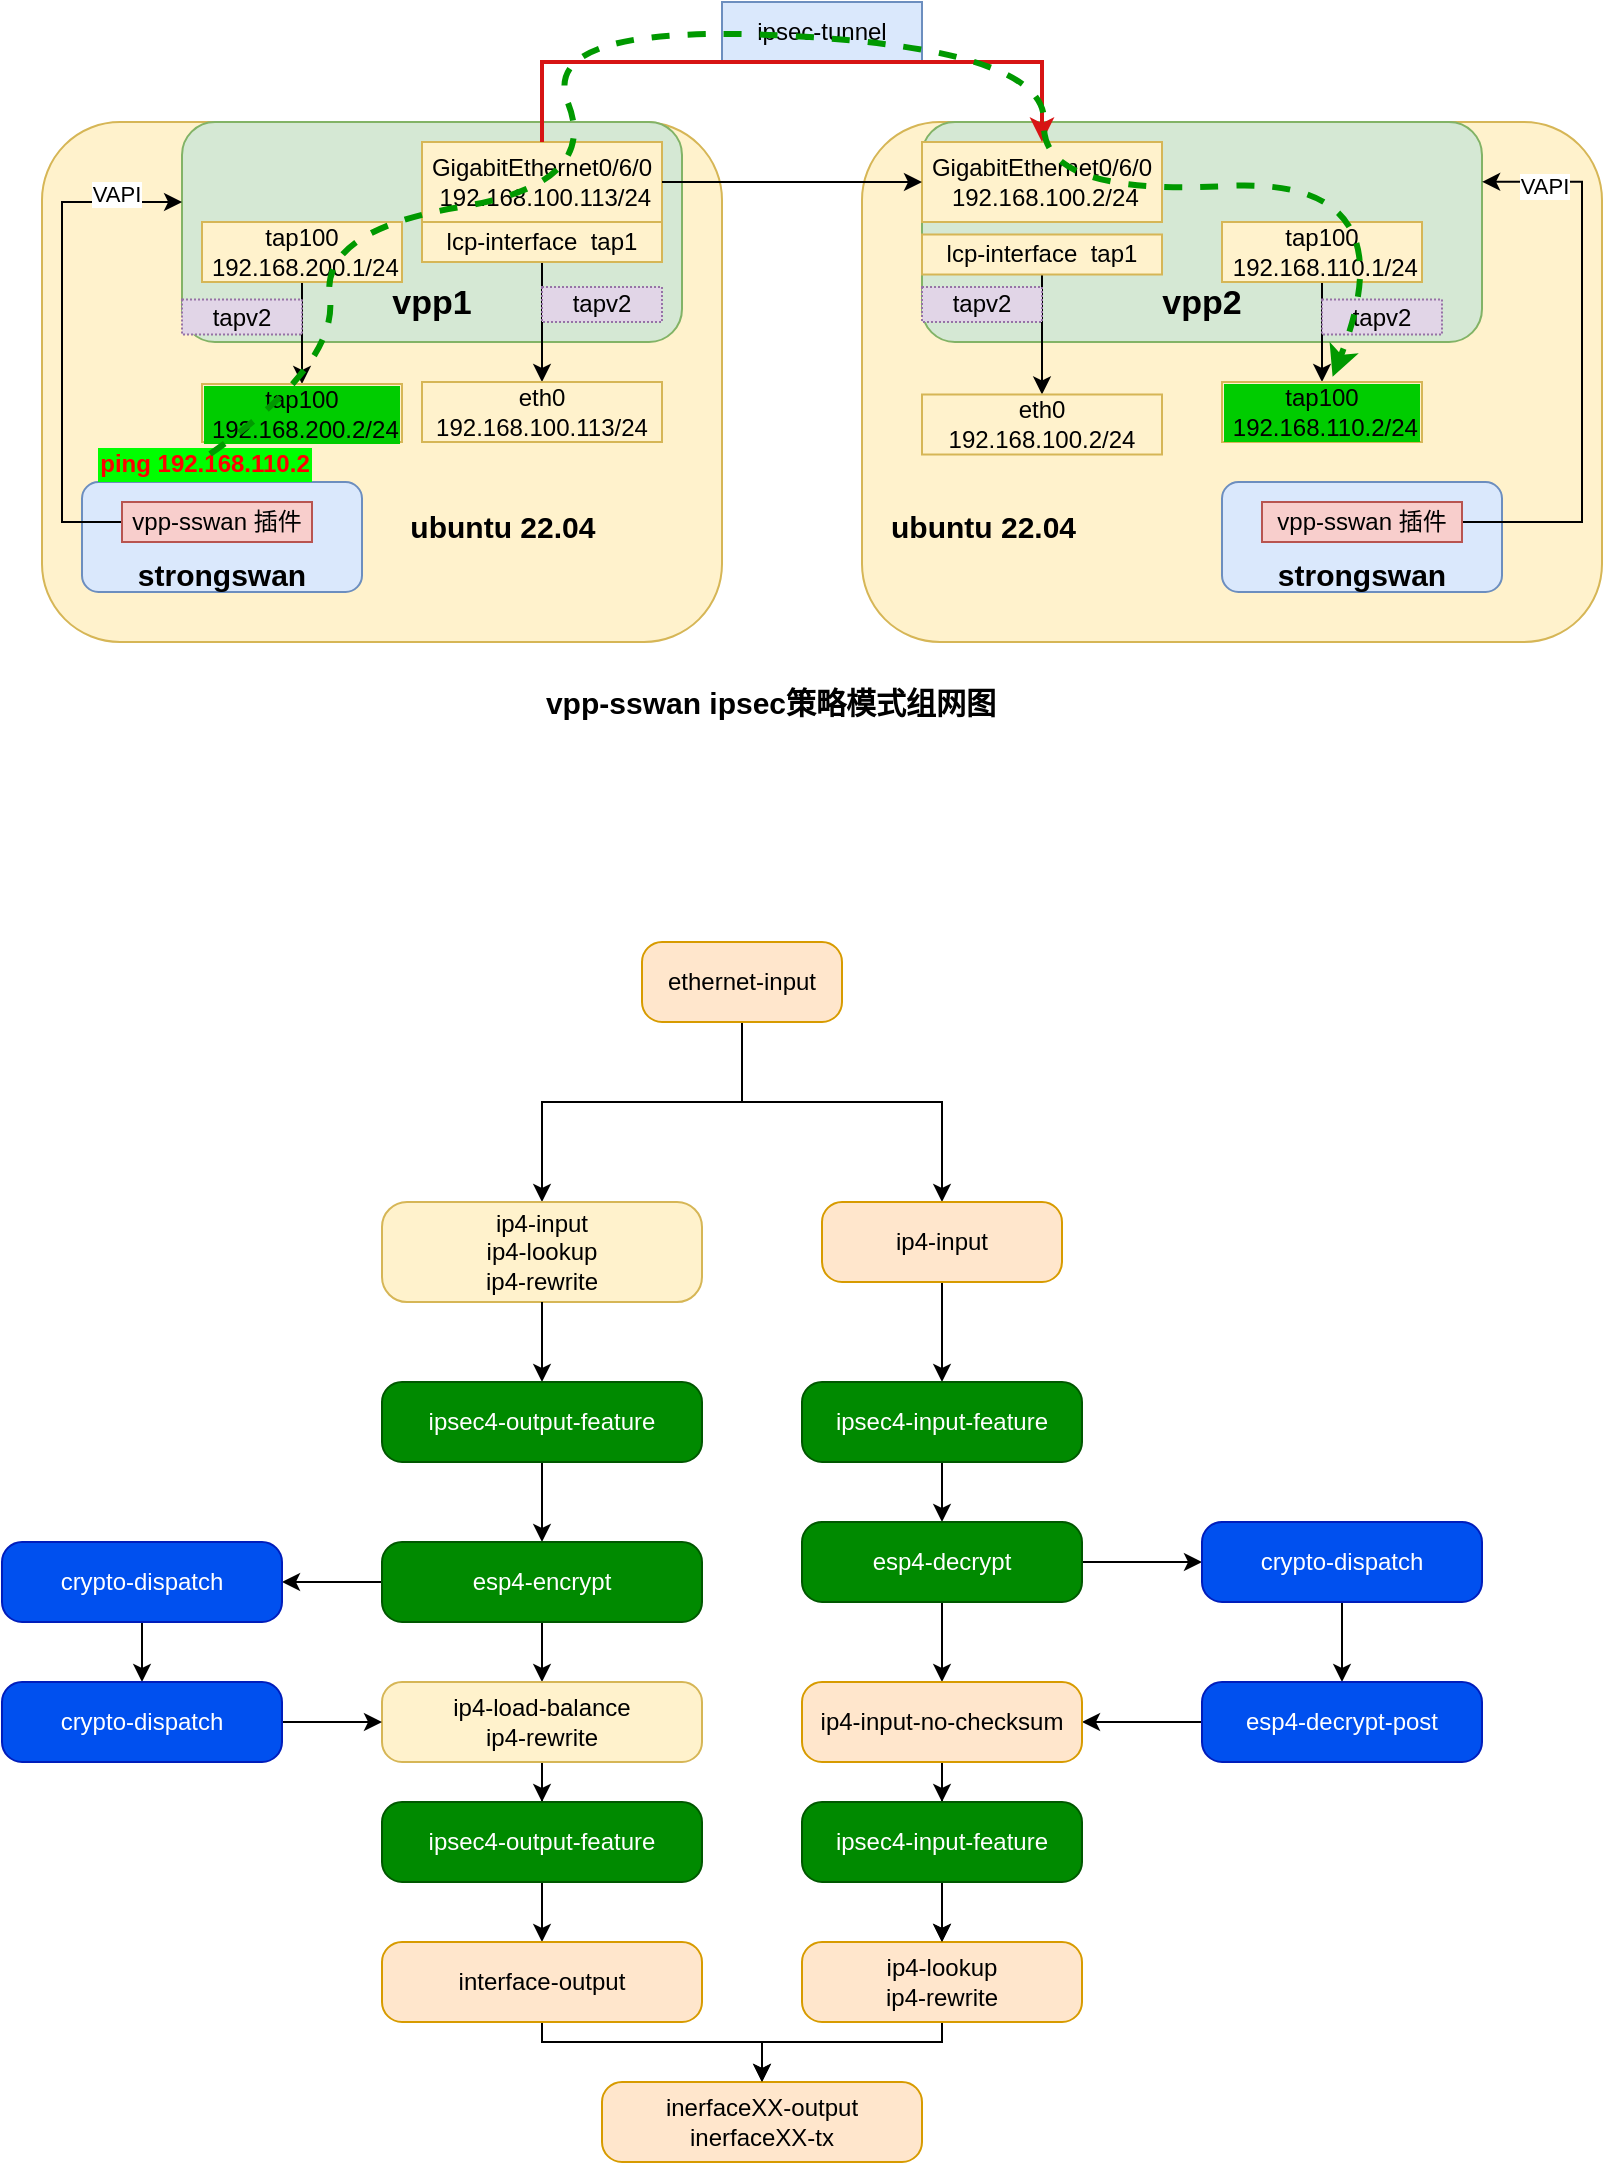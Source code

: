 <mxfile version="22.1.11" type="github">
  <diagram name="第 1 页" id="NZlMmKt4PmIUYlCAHn9F">
    <mxGraphModel dx="1134" dy="600" grid="1" gridSize="10" guides="0" tooltips="1" connect="1" arrows="1" fold="1" page="1" pageScale="1" pageWidth="827" pageHeight="1169" math="0" shadow="0">
      <root>
        <mxCell id="0" />
        <mxCell id="1" parent="0" />
        <mxCell id="e4khdFZhtzmp9zucxFwM-1" value="&lt;font style=&quot;font-size: 15px;&quot;&gt;&lt;b&gt;&lt;br&gt;&lt;br&gt;&lt;br&gt;&lt;br&gt;&lt;br&gt;&lt;br&gt;&lt;br&gt;&lt;br&gt;&amp;nbsp; &amp;nbsp; &amp;nbsp; &amp;nbsp; &amp;nbsp; &amp;nbsp; &amp;nbsp; &amp;nbsp; &amp;nbsp; &amp;nbsp; &amp;nbsp; &amp;nbsp; &amp;nbsp; &amp;nbsp; &amp;nbsp;ubuntu 22.04&lt;br&gt;&lt;/b&gt;&lt;/font&gt;" style="rounded=1;whiteSpace=wrap;html=1;fillColor=#fff2cc;strokeColor=#d6b656;" parent="1" vertex="1">
          <mxGeometry x="40" y="110" width="340" height="260" as="geometry" />
        </mxCell>
        <mxCell id="e4khdFZhtzmp9zucxFwM-2" value="&lt;font style=&quot;&quot;&gt;&lt;br&gt;&lt;br&gt;&lt;br&gt;&lt;br&gt;&lt;br&gt;&lt;font style=&quot;font-size: 17px;&quot;&gt;&lt;b&gt;vpp1&lt;/b&gt;&lt;/font&gt;&lt;/font&gt;" style="rounded=1;whiteSpace=wrap;html=1;fillColor=#d5e8d4;strokeColor=#82b366;" parent="1" vertex="1">
          <mxGeometry x="110" y="110" width="250" height="110" as="geometry" />
        </mxCell>
        <mxCell id="e4khdFZhtzmp9zucxFwM-3" value="&lt;b style=&quot;font-size: 15px;&quot;&gt;&lt;br&gt;&lt;br&gt;strongswan&lt;/b&gt;" style="rounded=1;whiteSpace=wrap;html=1;fillColor=#dae8fc;strokeColor=#6c8ebf;" parent="1" vertex="1">
          <mxGeometry x="60" y="290" width="140" height="55" as="geometry" />
        </mxCell>
        <mxCell id="e4khdFZhtzmp9zucxFwM-9" value="&lt;div&gt;GigabitEthernet0/6/0 &lt;span style=&quot;background-color: initial;&quot;&gt;&amp;nbsp;192.168.100.113/24&lt;/span&gt;&lt;/div&gt;" style="text;html=1;strokeColor=#d6b656;fillColor=#fff2cc;align=center;verticalAlign=middle;whiteSpace=wrap;rounded=0;" parent="1" vertex="1">
          <mxGeometry x="230" y="120" width="120" height="40" as="geometry" />
        </mxCell>
        <mxCell id="e4khdFZhtzmp9zucxFwM-12" value="" style="edgeStyle=orthogonalEdgeStyle;rounded=0;orthogonalLoop=1;jettySize=auto;html=1;" parent="1" source="e4khdFZhtzmp9zucxFwM-10" target="e4khdFZhtzmp9zucxFwM-11" edge="1">
          <mxGeometry relative="1" as="geometry" />
        </mxCell>
        <mxCell id="e4khdFZhtzmp9zucxFwM-10" value="lcp-interface&amp;nbsp; tap1" style="text;html=1;strokeColor=#d6b656;fillColor=#fff2cc;align=center;verticalAlign=middle;whiteSpace=wrap;rounded=0;" parent="1" vertex="1">
          <mxGeometry x="230" y="160" width="120" height="20" as="geometry" />
        </mxCell>
        <mxCell id="e4khdFZhtzmp9zucxFwM-11" value="eth0&lt;br&gt;192.168.100.113/24" style="text;html=1;strokeColor=#d6b656;fillColor=#fff2cc;align=center;verticalAlign=middle;whiteSpace=wrap;rounded=0;" parent="1" vertex="1">
          <mxGeometry x="230" y="240" width="120" height="30" as="geometry" />
        </mxCell>
        <mxCell id="e4khdFZhtzmp9zucxFwM-13" value="tapv2" style="text;html=1;strokeColor=#9673a6;fillColor=#e1d5e7;align=center;verticalAlign=middle;whiteSpace=wrap;rounded=0;dashed=1;dashPattern=1 1;" parent="1" vertex="1">
          <mxGeometry x="290" y="192.5" width="60" height="17.5" as="geometry" />
        </mxCell>
        <mxCell id="e4khdFZhtzmp9zucxFwM-18" value="" style="edgeStyle=orthogonalEdgeStyle;rounded=0;orthogonalLoop=1;jettySize=auto;html=1;" parent="1" source="e4khdFZhtzmp9zucxFwM-14" target="e4khdFZhtzmp9zucxFwM-17" edge="1">
          <mxGeometry relative="1" as="geometry" />
        </mxCell>
        <mxCell id="e4khdFZhtzmp9zucxFwM-14" value="&lt;div&gt;tap100 &lt;span style=&quot;background-color: initial;&quot;&gt;&amp;nbsp;192.168.200.1/24&lt;/span&gt;&lt;/div&gt;" style="text;html=1;strokeColor=#d6b656;fillColor=#fff2cc;align=center;verticalAlign=middle;whiteSpace=wrap;rounded=0;" parent="1" vertex="1">
          <mxGeometry x="120" y="160" width="100" height="30" as="geometry" />
        </mxCell>
        <mxCell id="e4khdFZhtzmp9zucxFwM-17" value="&lt;div&gt;tap100 &lt;span style=&quot;&quot;&gt;&amp;nbsp;192.168.200.2/24&lt;/span&gt;&lt;/div&gt;" style="text;html=1;strokeColor=#d6b656;fillColor=#fff2cc;align=center;verticalAlign=middle;whiteSpace=wrap;rounded=0;labelBackgroundColor=#00CC00;" parent="1" vertex="1">
          <mxGeometry x="120" y="241" width="100" height="29" as="geometry" />
        </mxCell>
        <mxCell id="e4khdFZhtzmp9zucxFwM-19" value="tapv2" style="text;html=1;strokeColor=#9673a6;fillColor=#e1d5e7;align=center;verticalAlign=middle;whiteSpace=wrap;rounded=0;dashed=1;dashPattern=1 1;" parent="1" vertex="1">
          <mxGeometry x="110" y="198.75" width="60" height="17.5" as="geometry" />
        </mxCell>
        <mxCell id="e4khdFZhtzmp9zucxFwM-22" style="edgeStyle=orthogonalEdgeStyle;rounded=0;orthogonalLoop=1;jettySize=auto;html=1;exitX=0;exitY=0.5;exitDx=0;exitDy=0;entryX=0.206;entryY=0.154;entryDx=0;entryDy=0;entryPerimeter=0;" parent="1" source="e4khdFZhtzmp9zucxFwM-20" target="e4khdFZhtzmp9zucxFwM-1" edge="1">
          <mxGeometry relative="1" as="geometry">
            <Array as="points">
              <mxPoint x="50" y="310" />
              <mxPoint x="50" y="150" />
            </Array>
          </mxGeometry>
        </mxCell>
        <mxCell id="e4khdFZhtzmp9zucxFwM-23" value="VAPI" style="edgeLabel;html=1;align=center;verticalAlign=middle;resizable=0;points=[];" parent="e4khdFZhtzmp9zucxFwM-22" vertex="1" connectable="0">
          <mxGeometry x="0.73" y="4" relative="1" as="geometry">
            <mxPoint as="offset" />
          </mxGeometry>
        </mxCell>
        <mxCell id="e4khdFZhtzmp9zucxFwM-20" value="vpp-sswan 插件" style="text;html=1;strokeColor=#b85450;fillColor=#f8cecc;align=center;verticalAlign=middle;whiteSpace=wrap;rounded=0;" parent="1" vertex="1">
          <mxGeometry x="80" y="300" width="95" height="20" as="geometry" />
        </mxCell>
        <mxCell id="e4khdFZhtzmp9zucxFwM-24" value="&lt;font style=&quot;font-size: 15px;&quot;&gt;&lt;b&gt;&lt;br&gt;&lt;br&gt;&lt;br&gt;&lt;br&gt;&lt;br&gt;&lt;br&gt;&lt;br&gt;&lt;div style=&quot;&quot;&gt;&lt;b style=&quot;background-color: initial;&quot;&gt;&lt;br&gt;&lt;/b&gt;&lt;/div&gt;&lt;div style=&quot;&quot;&gt;&lt;b style=&quot;background-color: initial;&quot;&gt;&amp;nbsp; &amp;nbsp;ubuntu 22.04&lt;/b&gt;&lt;/div&gt;&lt;/b&gt;&lt;/font&gt;" style="rounded=1;whiteSpace=wrap;html=1;fillColor=#fff2cc;strokeColor=#d6b656;align=left;" parent="1" vertex="1">
          <mxGeometry x="450" y="110" width="370" height="260" as="geometry" />
        </mxCell>
        <mxCell id="e4khdFZhtzmp9zucxFwM-25" value="&lt;font style=&quot;&quot;&gt;&lt;br&gt;&lt;br&gt;&lt;br&gt;&lt;br&gt;&lt;br&gt;&lt;font style=&quot;font-size: 17px;&quot;&gt;&lt;b&gt;vpp2&lt;/b&gt;&lt;/font&gt;&lt;/font&gt;" style="rounded=1;whiteSpace=wrap;html=1;fillColor=#d5e8d4;strokeColor=#82b366;" parent="1" vertex="1">
          <mxGeometry x="480" y="110" width="280" height="110" as="geometry" />
        </mxCell>
        <mxCell id="e4khdFZhtzmp9zucxFwM-26" value="&lt;b style=&quot;font-size: 15px;&quot;&gt;&lt;br&gt;&lt;br&gt;strongswan&lt;/b&gt;" style="rounded=1;whiteSpace=wrap;html=1;fillColor=#dae8fc;strokeColor=#6c8ebf;" parent="1" vertex="1">
          <mxGeometry x="630" y="290" width="140" height="55" as="geometry" />
        </mxCell>
        <mxCell id="e4khdFZhtzmp9zucxFwM-27" value="&lt;div&gt;GigabitEthernet0/6/0 &lt;span style=&quot;background-color: initial;&quot;&gt;&amp;nbsp;192.168.100.2/24&lt;/span&gt;&lt;/div&gt;" style="text;html=1;strokeColor=#d6b656;fillColor=#fff2cc;align=center;verticalAlign=middle;whiteSpace=wrap;rounded=0;" parent="1" vertex="1">
          <mxGeometry x="480" y="120" width="120" height="40" as="geometry" />
        </mxCell>
        <mxCell id="e4khdFZhtzmp9zucxFwM-28" value="" style="edgeStyle=orthogonalEdgeStyle;rounded=0;orthogonalLoop=1;jettySize=auto;html=1;" parent="1" source="e4khdFZhtzmp9zucxFwM-29" target="e4khdFZhtzmp9zucxFwM-30" edge="1">
          <mxGeometry relative="1" as="geometry" />
        </mxCell>
        <mxCell id="e4khdFZhtzmp9zucxFwM-29" value="lcp-interface&amp;nbsp; tap1" style="text;html=1;strokeColor=#d6b656;fillColor=#fff2cc;align=center;verticalAlign=middle;whiteSpace=wrap;rounded=0;" parent="1" vertex="1">
          <mxGeometry x="480" y="166.25" width="120" height="20" as="geometry" />
        </mxCell>
        <mxCell id="e4khdFZhtzmp9zucxFwM-30" value="eth0&lt;br&gt;192.168.100.2/24" style="text;html=1;strokeColor=#d6b656;fillColor=#fff2cc;align=center;verticalAlign=middle;whiteSpace=wrap;rounded=0;" parent="1" vertex="1">
          <mxGeometry x="480" y="246.25" width="120" height="30" as="geometry" />
        </mxCell>
        <mxCell id="e4khdFZhtzmp9zucxFwM-31" value="tapv2" style="text;html=1;strokeColor=#9673a6;fillColor=#e1d5e7;align=center;verticalAlign=middle;whiteSpace=wrap;rounded=0;dashed=1;dashPattern=1 1;" parent="1" vertex="1">
          <mxGeometry x="480" y="192.5" width="60" height="17.5" as="geometry" />
        </mxCell>
        <mxCell id="e4khdFZhtzmp9zucxFwM-32" value="" style="edgeStyle=orthogonalEdgeStyle;rounded=0;orthogonalLoop=1;jettySize=auto;html=1;" parent="1" source="e4khdFZhtzmp9zucxFwM-33" target="e4khdFZhtzmp9zucxFwM-34" edge="1">
          <mxGeometry relative="1" as="geometry" />
        </mxCell>
        <mxCell id="e4khdFZhtzmp9zucxFwM-33" value="&lt;div&gt;tap100 &lt;span style=&quot;background-color: initial;&quot;&gt;&amp;nbsp;192.168.110.1/24&lt;/span&gt;&lt;/div&gt;" style="text;html=1;strokeColor=#d6b656;fillColor=#fff2cc;align=center;verticalAlign=middle;whiteSpace=wrap;rounded=0;" parent="1" vertex="1">
          <mxGeometry x="630" y="160" width="100" height="30" as="geometry" />
        </mxCell>
        <mxCell id="e4khdFZhtzmp9zucxFwM-34" value="&lt;div&gt;tap100 &lt;span style=&quot;&quot;&gt;&amp;nbsp;192.168.110.2/24&lt;/span&gt;&lt;/div&gt;" style="text;html=1;strokeColor=#d6b656;fillColor=#fff2cc;align=center;verticalAlign=middle;whiteSpace=wrap;rounded=0;labelBackgroundColor=#00CC00;" parent="1" vertex="1">
          <mxGeometry x="630" y="240" width="100" height="30" as="geometry" />
        </mxCell>
        <mxCell id="e4khdFZhtzmp9zucxFwM-35" value="tapv2" style="text;html=1;strokeColor=#9673a6;fillColor=#e1d5e7;align=center;verticalAlign=middle;whiteSpace=wrap;rounded=0;dashed=1;dashPattern=1 1;" parent="1" vertex="1">
          <mxGeometry x="680" y="198.75" width="60" height="17.5" as="geometry" />
        </mxCell>
        <mxCell id="e4khdFZhtzmp9zucxFwM-39" style="edgeStyle=orthogonalEdgeStyle;rounded=0;orthogonalLoop=1;jettySize=auto;html=1;exitX=1;exitY=0.5;exitDx=0;exitDy=0;entryX=0.838;entryY=0.115;entryDx=0;entryDy=0;entryPerimeter=0;" parent="1" source="e4khdFZhtzmp9zucxFwM-38" target="e4khdFZhtzmp9zucxFwM-24" edge="1">
          <mxGeometry relative="1" as="geometry">
            <Array as="points">
              <mxPoint x="810" y="310" />
              <mxPoint x="810" y="140" />
            </Array>
          </mxGeometry>
        </mxCell>
        <mxCell id="e4khdFZhtzmp9zucxFwM-40" value="VAPI" style="edgeLabel;html=1;align=center;verticalAlign=middle;resizable=0;points=[];" parent="e4khdFZhtzmp9zucxFwM-39" vertex="1" connectable="0">
          <mxGeometry x="0.777" y="2" relative="1" as="geometry">
            <mxPoint as="offset" />
          </mxGeometry>
        </mxCell>
        <mxCell id="e4khdFZhtzmp9zucxFwM-38" value="vpp-sswan 插件" style="text;html=1;strokeColor=#b85450;fillColor=#f8cecc;align=center;verticalAlign=middle;whiteSpace=wrap;rounded=0;" parent="1" vertex="1">
          <mxGeometry x="650" y="300" width="100" height="20" as="geometry" />
        </mxCell>
        <mxCell id="e4khdFZhtzmp9zucxFwM-41" style="edgeStyle=orthogonalEdgeStyle;rounded=0;orthogonalLoop=1;jettySize=auto;html=1;exitX=1;exitY=0.5;exitDx=0;exitDy=0;entryX=0;entryY=0.5;entryDx=0;entryDy=0;" parent="1" source="e4khdFZhtzmp9zucxFwM-9" target="e4khdFZhtzmp9zucxFwM-27" edge="1">
          <mxGeometry relative="1" as="geometry" />
        </mxCell>
        <mxCell id="e4khdFZhtzmp9zucxFwM-43" value="ipsec-tunnel" style="text;html=1;strokeColor=#6c8ebf;fillColor=#dae8fc;align=center;verticalAlign=middle;whiteSpace=wrap;rounded=0;" parent="1" vertex="1">
          <mxGeometry x="380" y="50" width="100" height="30" as="geometry" />
        </mxCell>
        <mxCell id="e4khdFZhtzmp9zucxFwM-42" style="edgeStyle=orthogonalEdgeStyle;rounded=0;orthogonalLoop=1;jettySize=auto;html=1;exitX=0.5;exitY=0;exitDx=0;exitDy=0;entryX=0.5;entryY=0;entryDx=0;entryDy=0;strokeWidth=2;strokeColor=#d71414;" parent="1" source="e4khdFZhtzmp9zucxFwM-9" target="e4khdFZhtzmp9zucxFwM-27" edge="1">
          <mxGeometry relative="1" as="geometry">
            <Array as="points">
              <mxPoint x="290" y="80" />
              <mxPoint x="540" y="80" />
            </Array>
          </mxGeometry>
        </mxCell>
        <mxCell id="3LxnoMwm0VU10GQVuCYt-1" value="ping 192.168.110.2" style="text;html=1;strokeColor=none;fillColor=none;align=center;verticalAlign=middle;whiteSpace=wrap;rounded=0;fontColor=#FF0000;fontStyle=1;labelBorderColor=#00FF00;labelBackgroundColor=#00FF00;" parent="1" vertex="1">
          <mxGeometry x="58" y="274" width="127" height="13" as="geometry" />
        </mxCell>
        <mxCell id="3LxnoMwm0VU10GQVuCYt-2" value="" style="curved=1;endArrow=classic;html=1;rounded=0;exitX=0.52;exitY=0.154;exitDx=0;exitDy=0;exitPerimeter=0;entryX=0.553;entryY=-0.089;entryDx=0;entryDy=0;entryPerimeter=0;fontColor=#1919FF;fontStyle=1;fontSize=18;strokeColor=#009900;strokeWidth=3;dashed=1;" parent="1" source="3LxnoMwm0VU10GQVuCYt-1" target="e4khdFZhtzmp9zucxFwM-34" edge="1">
          <mxGeometry width="50" height="50" relative="1" as="geometry">
            <mxPoint x="107.998" y="278.994" as="sourcePoint" />
            <mxPoint x="587.39" y="83" as="targetPoint" />
            <Array as="points">
              <mxPoint x="188.39" y="231" />
              <mxPoint x="179.39" y="164" />
              <mxPoint x="319" y="141" />
              <mxPoint x="287" y="60" />
              <mxPoint x="543" y="74" />
              <mxPoint x="539" y="147" />
              <mxPoint x="725" y="137" />
            </Array>
          </mxGeometry>
        </mxCell>
        <mxCell id="3LxnoMwm0VU10GQVuCYt-3" value="vpp-sswan ipsec策略模式组网图" style="text;html=1;strokeColor=none;fillColor=none;align=center;verticalAlign=middle;whiteSpace=wrap;rounded=0;fontStyle=1;fontSize=15;" parent="1" vertex="1">
          <mxGeometry x="275" y="385" width="259" height="30" as="geometry" />
        </mxCell>
        <mxCell id="dVTy2WxXPgvmFLM2rHkz-28" style="edgeStyle=orthogonalEdgeStyle;rounded=0;orthogonalLoop=1;jettySize=auto;html=1;entryX=0.5;entryY=0;entryDx=0;entryDy=0;" parent="1" source="8uWlX9gr1XOp0DNWGafa-3" target="dVTy2WxXPgvmFLM2rHkz-3" edge="1">
          <mxGeometry relative="1" as="geometry">
            <Array as="points">
              <mxPoint x="390" y="600" />
              <mxPoint x="290" y="600" />
            </Array>
          </mxGeometry>
        </mxCell>
        <mxCell id="dVTy2WxXPgvmFLM2rHkz-29" style="edgeStyle=orthogonalEdgeStyle;rounded=0;orthogonalLoop=1;jettySize=auto;html=1;entryX=0.5;entryY=0;entryDx=0;entryDy=0;" parent="1" source="8uWlX9gr1XOp0DNWGafa-3" target="dVTy2WxXPgvmFLM2rHkz-18" edge="1">
          <mxGeometry relative="1" as="geometry">
            <Array as="points">
              <mxPoint x="390" y="600" />
              <mxPoint x="490" y="600" />
            </Array>
          </mxGeometry>
        </mxCell>
        <mxCell id="8uWlX9gr1XOp0DNWGafa-3" value="ethernet-input" style="rounded=1;whiteSpace=wrap;html=1;movable=1;resizable=1;rotatable=1;deletable=1;editable=1;locked=0;connectable=1;arcSize=25;fillColor=#ffe6cc;strokeColor=#d79b00;" parent="1" vertex="1">
          <mxGeometry x="340" y="520" width="100" height="40" as="geometry" />
        </mxCell>
        <mxCell id="dVTy2WxXPgvmFLM2rHkz-3" value="ip4-input&lt;br&gt;ip4-lookup&lt;br&gt;ip4-rewrite" style="rounded=1;whiteSpace=wrap;html=1;movable=1;resizable=1;rotatable=1;deletable=1;editable=1;locked=0;connectable=1;arcSize=25;fillColor=#fff2cc;strokeColor=#d6b656;" parent="1" vertex="1">
          <mxGeometry x="210" y="650" width="160" height="50" as="geometry" />
        </mxCell>
        <mxCell id="dVTy2WxXPgvmFLM2rHkz-8" value="" style="edgeStyle=orthogonalEdgeStyle;rounded=0;orthogonalLoop=1;jettySize=auto;html=1;exitX=0.5;exitY=1;exitDx=0;exitDy=0;" parent="1" source="dVTy2WxXPgvmFLM2rHkz-3" target="dVTy2WxXPgvmFLM2rHkz-7" edge="1">
          <mxGeometry relative="1" as="geometry">
            <mxPoint x="270" y="740" as="sourcePoint" />
          </mxGeometry>
        </mxCell>
        <mxCell id="dVTy2WxXPgvmFLM2rHkz-10" value="" style="edgeStyle=orthogonalEdgeStyle;rounded=0;orthogonalLoop=1;jettySize=auto;html=1;" parent="1" source="dVTy2WxXPgvmFLM2rHkz-7" target="dVTy2WxXPgvmFLM2rHkz-9" edge="1">
          <mxGeometry relative="1" as="geometry" />
        </mxCell>
        <mxCell id="dVTy2WxXPgvmFLM2rHkz-7" value="ipsec4-output-feature" style="rounded=1;whiteSpace=wrap;html=1;movable=1;resizable=1;rotatable=1;deletable=1;editable=1;locked=0;connectable=1;arcSize=25;fillColor=#008a00;strokeColor=#005700;fontColor=#ffffff;" parent="1" vertex="1">
          <mxGeometry x="210" y="740" width="160" height="40" as="geometry" />
        </mxCell>
        <mxCell id="dVTy2WxXPgvmFLM2rHkz-12" value="" style="edgeStyle=orthogonalEdgeStyle;rounded=0;orthogonalLoop=1;jettySize=auto;html=1;" parent="1" source="dVTy2WxXPgvmFLM2rHkz-9" target="dVTy2WxXPgvmFLM2rHkz-11" edge="1">
          <mxGeometry relative="1" as="geometry" />
        </mxCell>
        <mxCell id="LhkMUcmLDj0Y3JtwuB2V-15" value="" style="edgeStyle=orthogonalEdgeStyle;rounded=0;orthogonalLoop=1;jettySize=auto;html=1;entryX=1;entryY=0.5;entryDx=0;entryDy=0;" parent="1" source="dVTy2WxXPgvmFLM2rHkz-9" target="LhkMUcmLDj0Y3JtwuB2V-14" edge="1">
          <mxGeometry relative="1" as="geometry">
            <mxPoint x="180" y="840" as="targetPoint" />
          </mxGeometry>
        </mxCell>
        <mxCell id="dVTy2WxXPgvmFLM2rHkz-9" value="esp4-encrypt" style="rounded=1;whiteSpace=wrap;html=1;movable=1;resizable=1;rotatable=1;deletable=1;editable=1;locked=0;connectable=1;arcSize=25;fillColor=#008a00;strokeColor=#005700;fontColor=#ffffff;" parent="1" vertex="1">
          <mxGeometry x="210" y="820" width="160" height="40" as="geometry" />
        </mxCell>
        <mxCell id="dVTy2WxXPgvmFLM2rHkz-14" value="" style="edgeStyle=orthogonalEdgeStyle;rounded=0;orthogonalLoop=1;jettySize=auto;html=1;" parent="1" source="dVTy2WxXPgvmFLM2rHkz-11" target="dVTy2WxXPgvmFLM2rHkz-13" edge="1">
          <mxGeometry relative="1" as="geometry" />
        </mxCell>
        <mxCell id="dVTy2WxXPgvmFLM2rHkz-11" value="ip4-load-balance&lt;br&gt;ip4-rewrite" style="rounded=1;whiteSpace=wrap;html=1;movable=1;resizable=1;rotatable=1;deletable=1;editable=1;locked=0;connectable=1;arcSize=25;fillColor=#fff2cc;strokeColor=#d6b656;" parent="1" vertex="1">
          <mxGeometry x="210" y="890" width="160" height="40" as="geometry" />
        </mxCell>
        <mxCell id="dVTy2WxXPgvmFLM2rHkz-16" value="" style="edgeStyle=orthogonalEdgeStyle;rounded=0;orthogonalLoop=1;jettySize=auto;html=1;exitX=0.5;exitY=1;exitDx=0;exitDy=0;" parent="1" source="z7Y6BVsatqQl1avV6flA-1" target="dVTy2WxXPgvmFLM2rHkz-15" edge="1">
          <mxGeometry relative="1" as="geometry">
            <Array as="points">
              <mxPoint x="290" y="1070" />
              <mxPoint x="400" y="1070" />
            </Array>
          </mxGeometry>
        </mxCell>
        <mxCell id="z7Y6BVsatqQl1avV6flA-3" value="" style="edgeStyle=orthogonalEdgeStyle;rounded=0;orthogonalLoop=1;jettySize=auto;html=1;" edge="1" parent="1" source="dVTy2WxXPgvmFLM2rHkz-13" target="z7Y6BVsatqQl1avV6flA-1">
          <mxGeometry relative="1" as="geometry" />
        </mxCell>
        <mxCell id="dVTy2WxXPgvmFLM2rHkz-13" value="ipsec4-output-feature" style="rounded=1;whiteSpace=wrap;html=1;movable=1;resizable=1;rotatable=1;deletable=1;editable=1;locked=0;connectable=1;arcSize=25;fillColor=#008a00;strokeColor=#005700;fontColor=#ffffff;" parent="1" vertex="1">
          <mxGeometry x="210" y="950" width="160" height="40" as="geometry" />
        </mxCell>
        <mxCell id="dVTy2WxXPgvmFLM2rHkz-15" value="inerfaceXX-output&lt;br&gt;inerfaceXX-tx" style="rounded=1;whiteSpace=wrap;html=1;movable=1;resizable=1;rotatable=1;deletable=1;editable=1;locked=0;connectable=1;arcSize=25;fillColor=#ffe6cc;strokeColor=#d79b00;" parent="1" vertex="1">
          <mxGeometry x="320" y="1090" width="160" height="40" as="geometry" />
        </mxCell>
        <mxCell id="dVTy2WxXPgvmFLM2rHkz-21" value="" style="edgeStyle=orthogonalEdgeStyle;rounded=0;orthogonalLoop=1;jettySize=auto;html=1;" parent="1" source="dVTy2WxXPgvmFLM2rHkz-18" target="dVTy2WxXPgvmFLM2rHkz-20" edge="1">
          <mxGeometry relative="1" as="geometry" />
        </mxCell>
        <mxCell id="dVTy2WxXPgvmFLM2rHkz-18" value="ip4-input" style="rounded=1;whiteSpace=wrap;html=1;movable=1;resizable=1;rotatable=1;deletable=1;editable=1;locked=0;connectable=1;arcSize=25;fillColor=#ffe6cc;strokeColor=#d79b00;" parent="1" vertex="1">
          <mxGeometry x="430" y="650" width="120" height="40" as="geometry" />
        </mxCell>
        <mxCell id="dVTy2WxXPgvmFLM2rHkz-23" value="" style="edgeStyle=orthogonalEdgeStyle;rounded=0;orthogonalLoop=1;jettySize=auto;html=1;" parent="1" source="dVTy2WxXPgvmFLM2rHkz-20" target="dVTy2WxXPgvmFLM2rHkz-22" edge="1">
          <mxGeometry relative="1" as="geometry" />
        </mxCell>
        <mxCell id="dVTy2WxXPgvmFLM2rHkz-20" value="ipsec4-input-feature" style="rounded=1;whiteSpace=wrap;html=1;movable=1;resizable=1;rotatable=1;deletable=1;editable=1;locked=0;connectable=1;arcSize=25;fillColor=#008a00;strokeColor=#005700;fontColor=#ffffff;" parent="1" vertex="1">
          <mxGeometry x="420" y="740" width="140" height="40" as="geometry" />
        </mxCell>
        <mxCell id="dVTy2WxXPgvmFLM2rHkz-25" value="" style="edgeStyle=orthogonalEdgeStyle;rounded=0;orthogonalLoop=1;jettySize=auto;html=1;exitX=0.5;exitY=1;exitDx=0;exitDy=0;" parent="1" source="LhkMUcmLDj0Y3JtwuB2V-8" target="dVTy2WxXPgvmFLM2rHkz-24" edge="1">
          <mxGeometry relative="1" as="geometry" />
        </mxCell>
        <mxCell id="LhkMUcmLDj0Y3JtwuB2V-3" style="edgeStyle=orthogonalEdgeStyle;rounded=0;orthogonalLoop=1;jettySize=auto;html=1;exitX=1;exitY=0.5;exitDx=0;exitDy=0;entryX=0;entryY=0.5;entryDx=0;entryDy=0;" parent="1" source="dVTy2WxXPgvmFLM2rHkz-22" target="LhkMUcmLDj0Y3JtwuB2V-1" edge="1">
          <mxGeometry relative="1" as="geometry" />
        </mxCell>
        <mxCell id="LhkMUcmLDj0Y3JtwuB2V-7" value="" style="edgeStyle=orthogonalEdgeStyle;rounded=0;orthogonalLoop=1;jettySize=auto;html=1;" parent="1" source="dVTy2WxXPgvmFLM2rHkz-22" target="LhkMUcmLDj0Y3JtwuB2V-6" edge="1">
          <mxGeometry relative="1" as="geometry" />
        </mxCell>
        <mxCell id="dVTy2WxXPgvmFLM2rHkz-22" value="esp4-decrypt" style="rounded=1;whiteSpace=wrap;html=1;movable=1;resizable=1;rotatable=1;deletable=1;editable=1;locked=0;connectable=1;arcSize=25;fillColor=#008a00;strokeColor=#005700;fontColor=#ffffff;" parent="1" vertex="1">
          <mxGeometry x="420" y="810" width="140" height="40" as="geometry" />
        </mxCell>
        <mxCell id="dVTy2WxXPgvmFLM2rHkz-27" value="" style="edgeStyle=orthogonalEdgeStyle;rounded=0;orthogonalLoop=1;jettySize=auto;html=1;exitX=0.5;exitY=1;exitDx=0;exitDy=0;" parent="1" source="dVTy2WxXPgvmFLM2rHkz-24" edge="1">
          <mxGeometry relative="1" as="geometry">
            <mxPoint x="400" y="1090" as="targetPoint" />
            <Array as="points">
              <mxPoint x="490" y="1070" />
              <mxPoint x="400" y="1070" />
            </Array>
          </mxGeometry>
        </mxCell>
        <mxCell id="dVTy2WxXPgvmFLM2rHkz-24" value="ip4-lookup&lt;br&gt;ip4-rewrite" style="rounded=1;whiteSpace=wrap;html=1;movable=1;resizable=1;rotatable=1;deletable=1;editable=1;locked=0;connectable=1;arcSize=25;fillColor=#ffe6cc;strokeColor=#d79b00;" parent="1" vertex="1">
          <mxGeometry x="420" y="1020" width="140" height="40" as="geometry" />
        </mxCell>
        <mxCell id="LhkMUcmLDj0Y3JtwuB2V-4" value="" style="edgeStyle=orthogonalEdgeStyle;rounded=0;orthogonalLoop=1;jettySize=auto;html=1;" parent="1" source="LhkMUcmLDj0Y3JtwuB2V-1" target="LhkMUcmLDj0Y3JtwuB2V-2" edge="1">
          <mxGeometry relative="1" as="geometry" />
        </mxCell>
        <mxCell id="LhkMUcmLDj0Y3JtwuB2V-1" value="crypto-dispatch" style="rounded=1;whiteSpace=wrap;html=1;movable=1;resizable=1;rotatable=1;deletable=1;editable=1;locked=0;connectable=1;arcSize=25;fillColor=#0050ef;strokeColor=#001DBC;fontColor=#ffffff;" parent="1" vertex="1">
          <mxGeometry x="620" y="810" width="140" height="40" as="geometry" />
        </mxCell>
        <mxCell id="LhkMUcmLDj0Y3JtwuB2V-13" value="" style="edgeStyle=orthogonalEdgeStyle;rounded=0;orthogonalLoop=1;jettySize=auto;html=1;" parent="1" source="LhkMUcmLDj0Y3JtwuB2V-2" target="LhkMUcmLDj0Y3JtwuB2V-6" edge="1">
          <mxGeometry relative="1" as="geometry" />
        </mxCell>
        <mxCell id="LhkMUcmLDj0Y3JtwuB2V-2" value="esp4-decrypt-post" style="rounded=1;whiteSpace=wrap;html=1;movable=1;resizable=1;rotatable=1;deletable=1;editable=1;locked=0;connectable=1;arcSize=25;fillColor=#0050ef;strokeColor=#001DBC;fontColor=#ffffff;" parent="1" vertex="1">
          <mxGeometry x="620" y="890" width="140" height="40" as="geometry" />
        </mxCell>
        <mxCell id="LhkMUcmLDj0Y3JtwuB2V-12" value="" style="edgeStyle=orthogonalEdgeStyle;rounded=0;orthogonalLoop=1;jettySize=auto;html=1;" parent="1" source="LhkMUcmLDj0Y3JtwuB2V-6" target="LhkMUcmLDj0Y3JtwuB2V-8" edge="1">
          <mxGeometry relative="1" as="geometry" />
        </mxCell>
        <mxCell id="LhkMUcmLDj0Y3JtwuB2V-6" value="ip4-input-no-checksum" style="rounded=1;whiteSpace=wrap;html=1;movable=1;resizable=1;rotatable=1;deletable=1;editable=1;locked=0;connectable=1;arcSize=25;fillColor=#ffe6cc;strokeColor=#d79b00;" parent="1" vertex="1">
          <mxGeometry x="420" y="890" width="140" height="40" as="geometry" />
        </mxCell>
        <mxCell id="LhkMUcmLDj0Y3JtwuB2V-10" value="" style="edgeStyle=orthogonalEdgeStyle;rounded=0;orthogonalLoop=1;jettySize=auto;html=1;" parent="1" source="LhkMUcmLDj0Y3JtwuB2V-8" target="dVTy2WxXPgvmFLM2rHkz-24" edge="1">
          <mxGeometry relative="1" as="geometry" />
        </mxCell>
        <mxCell id="LhkMUcmLDj0Y3JtwuB2V-8" value="ipsec4-input-feature" style="rounded=1;whiteSpace=wrap;html=1;movable=1;resizable=1;rotatable=1;deletable=1;editable=1;locked=0;connectable=1;arcSize=25;fillColor=#008a00;strokeColor=#005700;fontColor=#ffffff;" parent="1" vertex="1">
          <mxGeometry x="420" y="950" width="140" height="40" as="geometry" />
        </mxCell>
        <mxCell id="LhkMUcmLDj0Y3JtwuB2V-17" value="" style="edgeStyle=orthogonalEdgeStyle;rounded=0;orthogonalLoop=1;jettySize=auto;html=1;" parent="1" source="LhkMUcmLDj0Y3JtwuB2V-14" target="LhkMUcmLDj0Y3JtwuB2V-16" edge="1">
          <mxGeometry relative="1" as="geometry" />
        </mxCell>
        <mxCell id="LhkMUcmLDj0Y3JtwuB2V-14" value="crypto-dispatch" style="rounded=1;whiteSpace=wrap;html=1;movable=1;resizable=1;rotatable=1;deletable=1;editable=1;locked=0;connectable=1;arcSize=25;fillColor=#0050ef;strokeColor=#001DBC;fontColor=#ffffff;" parent="1" vertex="1">
          <mxGeometry x="20" y="820" width="140" height="40" as="geometry" />
        </mxCell>
        <mxCell id="LhkMUcmLDj0Y3JtwuB2V-18" value="" style="edgeStyle=orthogonalEdgeStyle;rounded=0;orthogonalLoop=1;jettySize=auto;html=1;exitX=1;exitY=0.5;exitDx=0;exitDy=0;" parent="1" source="LhkMUcmLDj0Y3JtwuB2V-16" target="dVTy2WxXPgvmFLM2rHkz-11" edge="1">
          <mxGeometry relative="1" as="geometry">
            <mxPoint x="180" y="910" as="sourcePoint" />
          </mxGeometry>
        </mxCell>
        <mxCell id="LhkMUcmLDj0Y3JtwuB2V-16" value="crypto-dispatch" style="rounded=1;whiteSpace=wrap;html=1;movable=1;resizable=1;rotatable=1;deletable=1;editable=1;locked=0;connectable=1;arcSize=25;fillColor=#0050ef;strokeColor=#001DBC;fontColor=#ffffff;" parent="1" vertex="1">
          <mxGeometry x="20" y="890" width="140" height="40" as="geometry" />
        </mxCell>
        <mxCell id="z7Y6BVsatqQl1avV6flA-1" value="interface-output" style="rounded=1;whiteSpace=wrap;html=1;movable=1;resizable=1;rotatable=1;deletable=1;editable=1;locked=0;connectable=1;arcSize=25;fillColor=#ffe6cc;strokeColor=#d79b00;" vertex="1" parent="1">
          <mxGeometry x="210" y="1020" width="160" height="40" as="geometry" />
        </mxCell>
      </root>
    </mxGraphModel>
  </diagram>
</mxfile>
